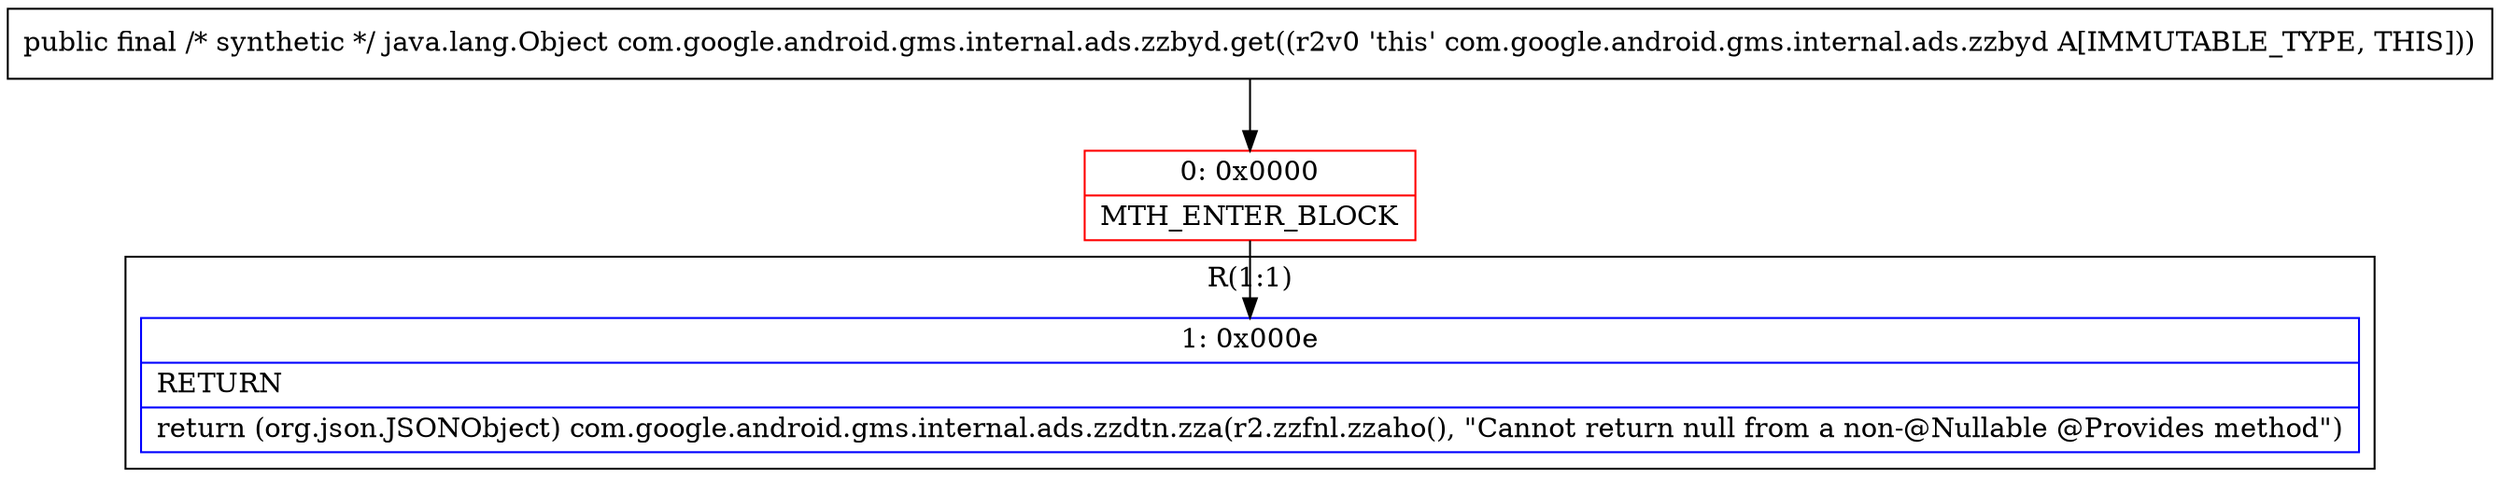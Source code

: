 digraph "CFG forcom.google.android.gms.internal.ads.zzbyd.get()Ljava\/lang\/Object;" {
subgraph cluster_Region_1522907344 {
label = "R(1:1)";
node [shape=record,color=blue];
Node_1 [shape=record,label="{1\:\ 0x000e|RETURN\l|return (org.json.JSONObject) com.google.android.gms.internal.ads.zzdtn.zza(r2.zzfnl.zzaho(), \"Cannot return null from a non\-@Nullable @Provides method\")\l}"];
}
Node_0 [shape=record,color=red,label="{0\:\ 0x0000|MTH_ENTER_BLOCK\l}"];
MethodNode[shape=record,label="{public final \/* synthetic *\/ java.lang.Object com.google.android.gms.internal.ads.zzbyd.get((r2v0 'this' com.google.android.gms.internal.ads.zzbyd A[IMMUTABLE_TYPE, THIS])) }"];
MethodNode -> Node_0;
Node_0 -> Node_1;
}

